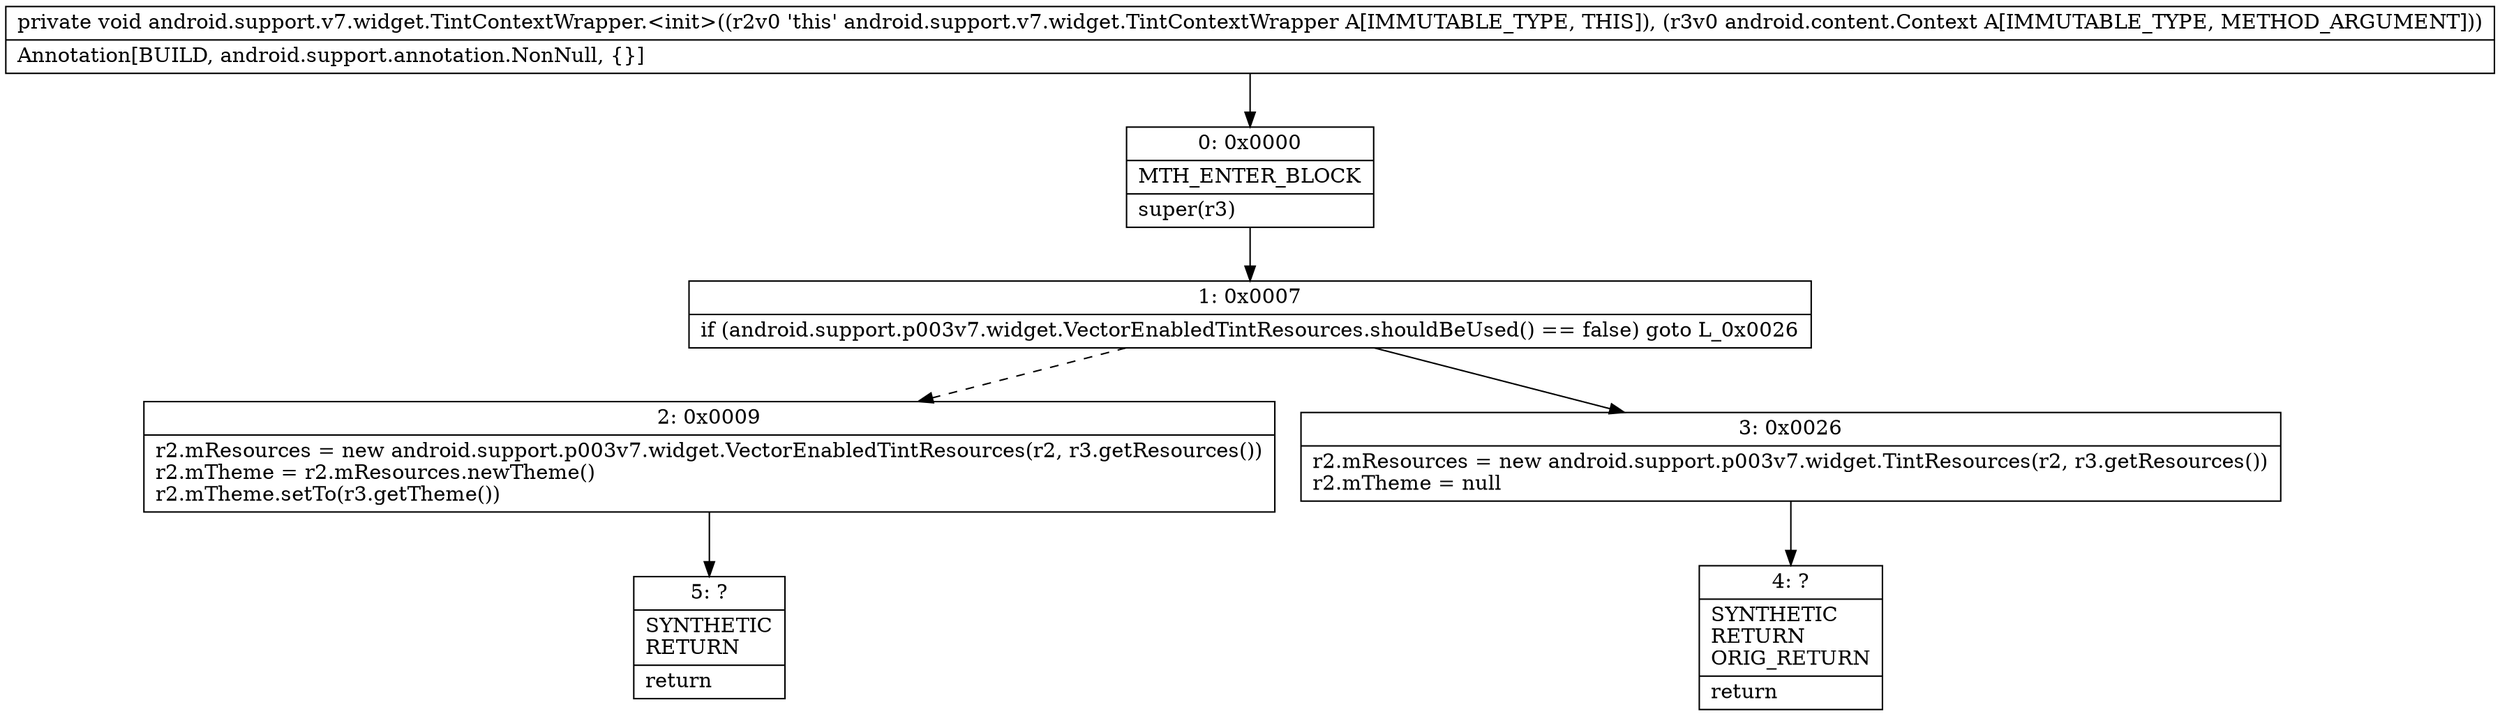 digraph "CFG forandroid.support.v7.widget.TintContextWrapper.\<init\>(Landroid\/content\/Context;)V" {
Node_0 [shape=record,label="{0\:\ 0x0000|MTH_ENTER_BLOCK\l|super(r3)\l}"];
Node_1 [shape=record,label="{1\:\ 0x0007|if (android.support.p003v7.widget.VectorEnabledTintResources.shouldBeUsed() == false) goto L_0x0026\l}"];
Node_2 [shape=record,label="{2\:\ 0x0009|r2.mResources = new android.support.p003v7.widget.VectorEnabledTintResources(r2, r3.getResources())\lr2.mTheme = r2.mResources.newTheme()\lr2.mTheme.setTo(r3.getTheme())\l}"];
Node_3 [shape=record,label="{3\:\ 0x0026|r2.mResources = new android.support.p003v7.widget.TintResources(r2, r3.getResources())\lr2.mTheme = null\l}"];
Node_4 [shape=record,label="{4\:\ ?|SYNTHETIC\lRETURN\lORIG_RETURN\l|return\l}"];
Node_5 [shape=record,label="{5\:\ ?|SYNTHETIC\lRETURN\l|return\l}"];
MethodNode[shape=record,label="{private void android.support.v7.widget.TintContextWrapper.\<init\>((r2v0 'this' android.support.v7.widget.TintContextWrapper A[IMMUTABLE_TYPE, THIS]), (r3v0 android.content.Context A[IMMUTABLE_TYPE, METHOD_ARGUMENT]))  | Annotation[BUILD, android.support.annotation.NonNull, \{\}]\l}"];
MethodNode -> Node_0;
Node_0 -> Node_1;
Node_1 -> Node_2[style=dashed];
Node_1 -> Node_3;
Node_2 -> Node_5;
Node_3 -> Node_4;
}

